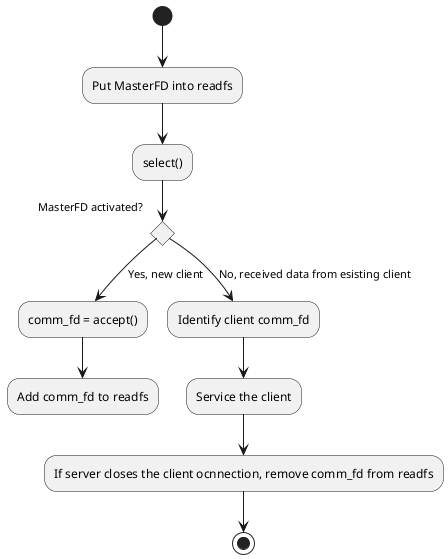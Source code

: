 @startuml
(*) --> "Put MasterFD into readfs"
'Find a way to represetnt a while loop
--> "select()"
If "MasterFD activated?" then
--> [Yes, new client] "comm_fd = accept()"
--> "Add comm_fd to readfs"
else
--> [No, received data from esisting client] "Identify client comm_fd"
--> "Service the client"
--> "If server closes the client ocnnection, remove comm_fd from readfs"

--> (*)
@enduml